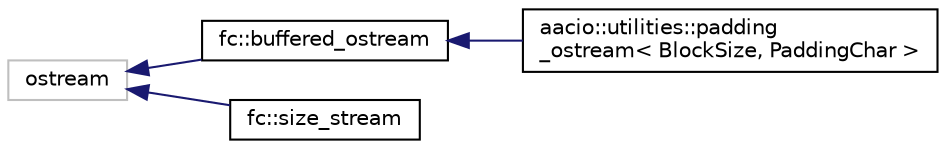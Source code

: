 digraph "Graphical Class Hierarchy"
{
  edge [fontname="Helvetica",fontsize="10",labelfontname="Helvetica",labelfontsize="10"];
  node [fontname="Helvetica",fontsize="10",shape=record];
  rankdir="LR";
  Node3534 [label="ostream",height=0.2,width=0.4,color="grey75", fillcolor="white", style="filled"];
  Node3534 -> Node0 [dir="back",color="midnightblue",fontsize="10",style="solid",fontname="Helvetica"];
  Node0 [label="fc::buffered_ostream",height=0.2,width=0.4,color="black", fillcolor="white", style="filled",URL="$classfc_1_1buffered__ostream.html"];
  Node0 -> Node1 [dir="back",color="midnightblue",fontsize="10",style="solid",fontname="Helvetica"];
  Node1 [label="aacio::utilities::padding\l_ostream\< BlockSize, PaddingChar \>",height=0.2,width=0.4,color="black", fillcolor="white", style="filled",URL="$classaacio_1_1utilities_1_1padding__ostream.html"];
  Node3534 -> Node3537 [dir="back",color="midnightblue",fontsize="10",style="solid",fontname="Helvetica"];
  Node3537 [label="fc::size_stream",height=0.2,width=0.4,color="black", fillcolor="white", style="filled",URL="$classfc_1_1size__stream.html"];
}
